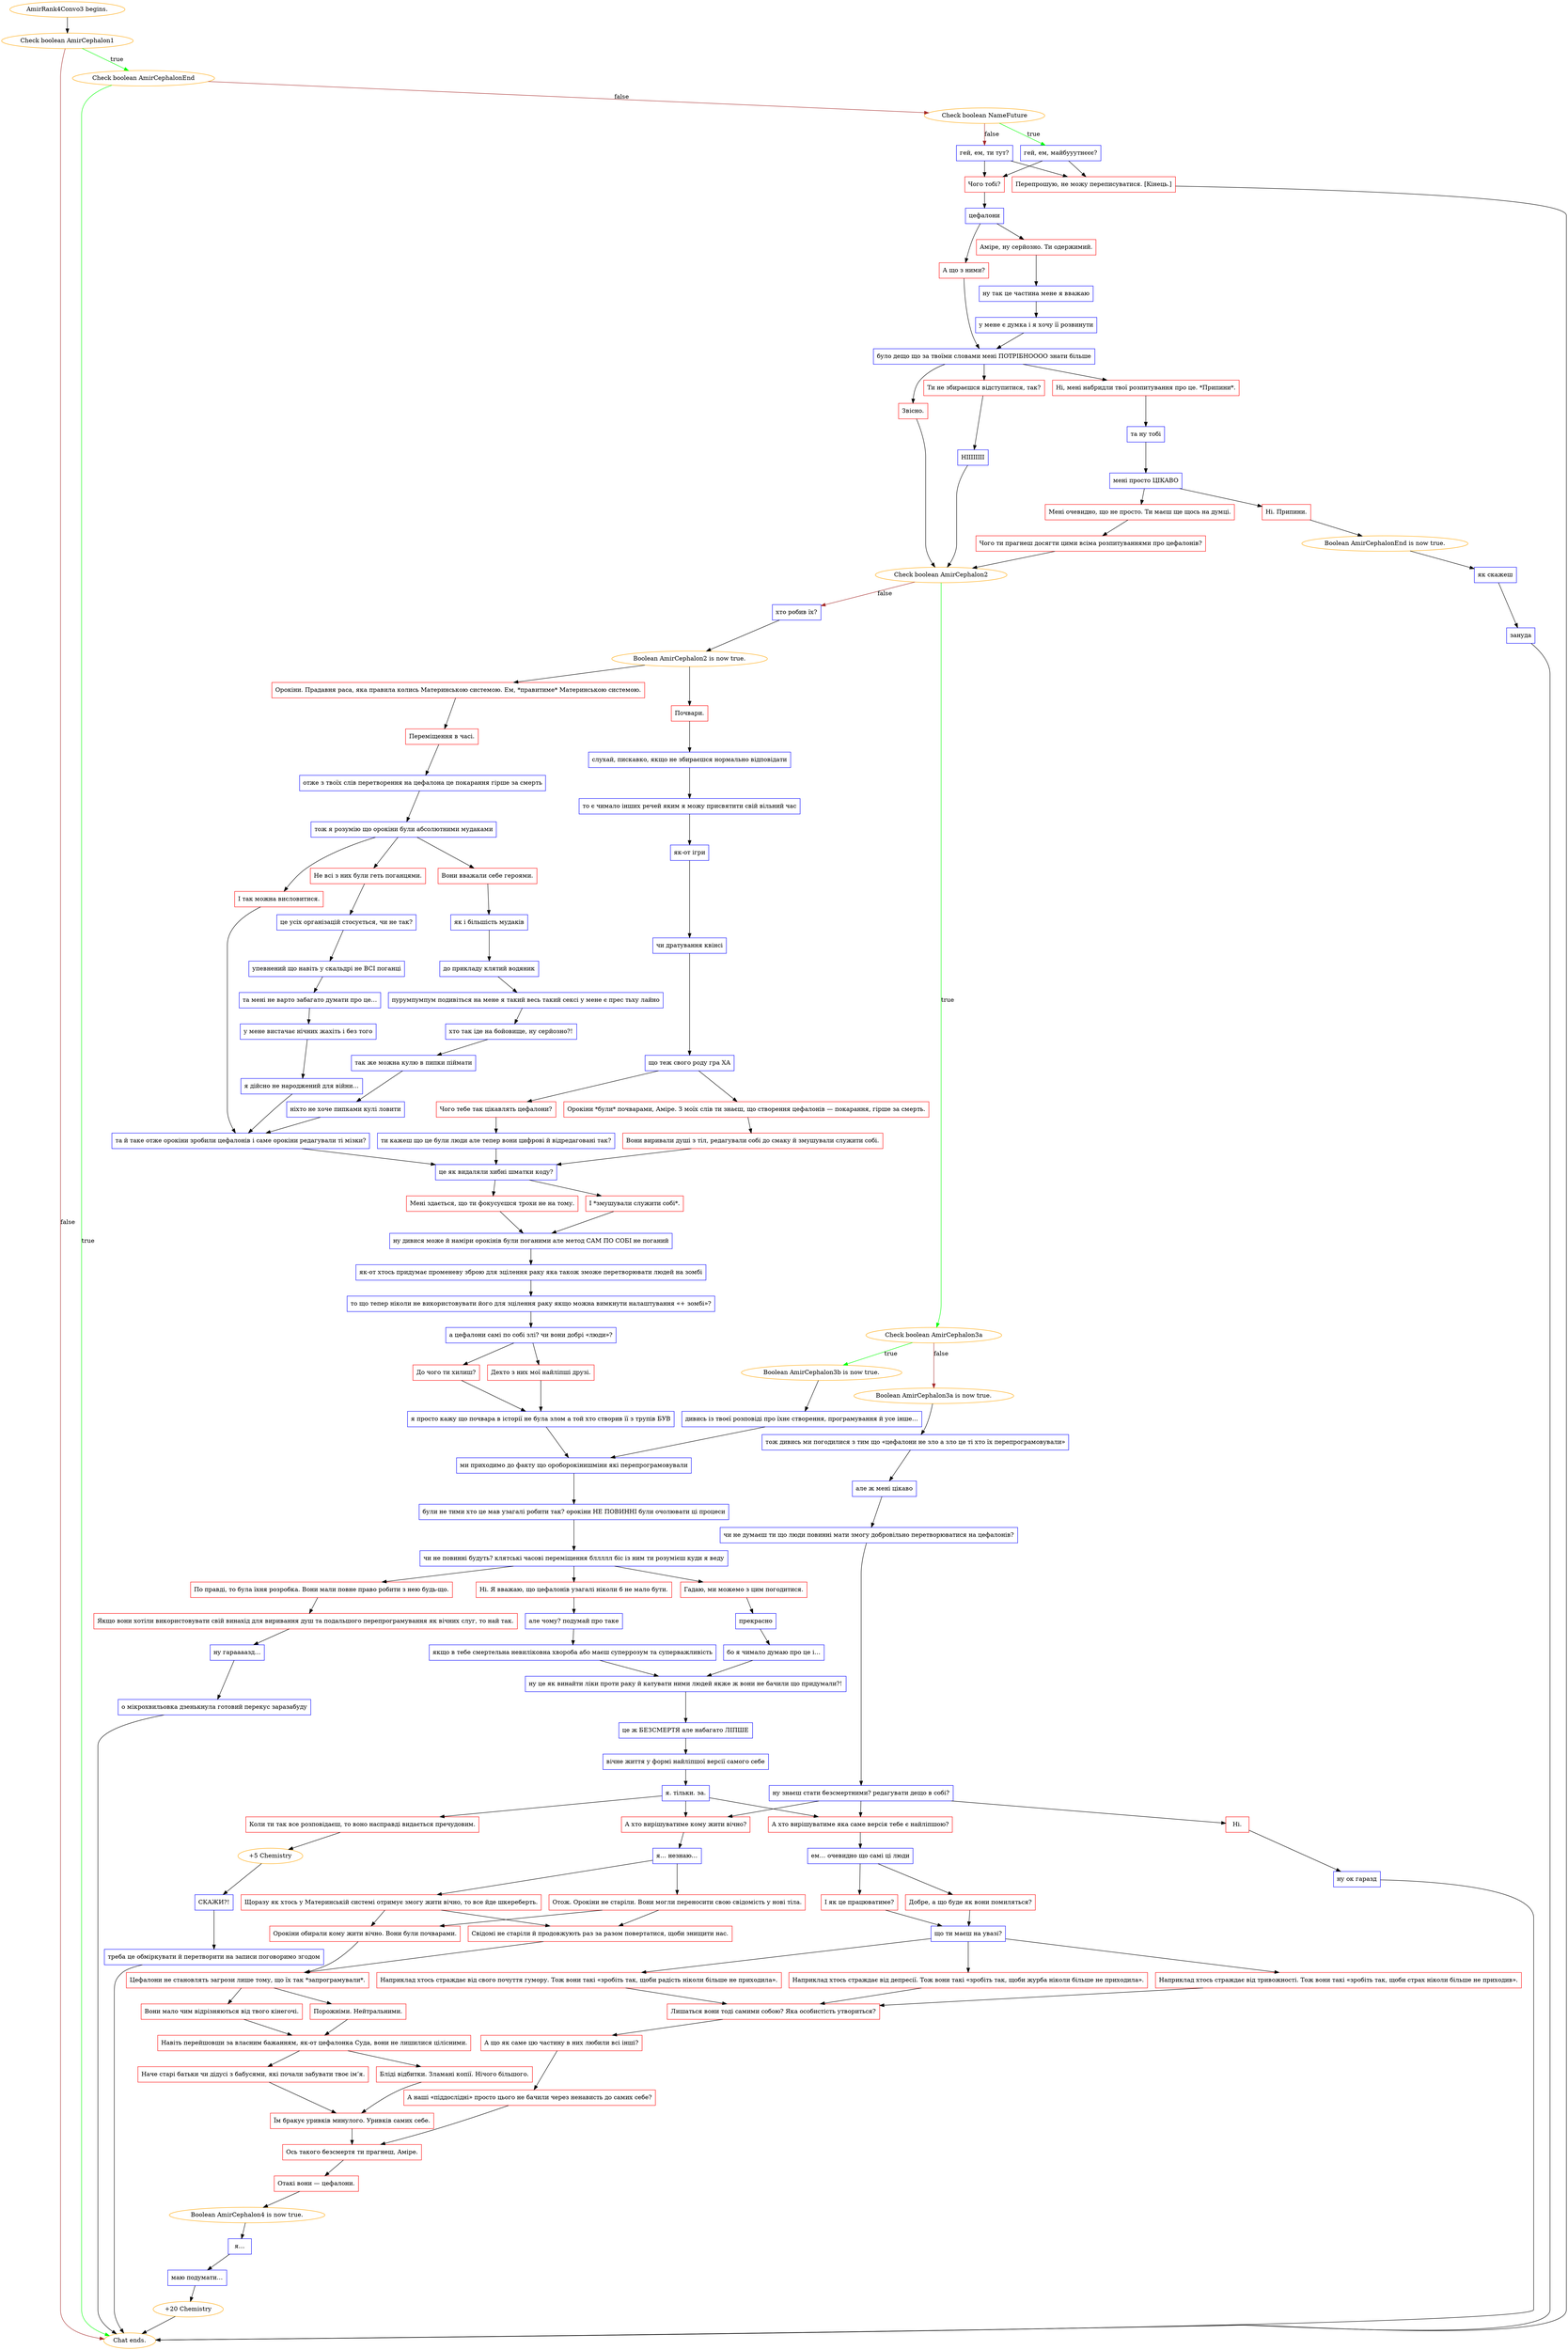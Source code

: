 digraph {
	"AmirRank4Convo3 begins." [color=orange];
		"AmirRank4Convo3 begins." -> j747002053;
	j747002053 [label="Check boolean AmirCephalon1",color=orange];
		j747002053 -> j2408014542 [label=true,color=green];
		j747002053 -> "Chat ends." [label=false,color=brown];
	j2408014542 [label="Check boolean AmirCephalonEnd",color=orange];
		j2408014542 -> "Chat ends." [label=true,color=green];
		j2408014542 -> j3805979731 [label=false,color=brown];
	"Chat ends." [color=orange];
	j3805979731 [label="Check boolean NameFuture",color=orange];
		j3805979731 -> j1037489156 [label=true,color=green];
		j3805979731 -> j2544449267 [label=false,color=brown];
	j1037489156 [label="гей, ем, майбууутнєєє?",shape=box,color=blue];
		j1037489156 -> j1827697115;
		j1037489156 -> j3585777355;
	j2544449267 [label="гей, ем, ти тут?",shape=box,color=blue];
		j2544449267 -> j1827697115;
		j2544449267 -> j3585777355;
	j1827697115 [label="Чого тобі?",shape=box,color=red];
		j1827697115 -> j1533997600;
	j3585777355 [label="Перепрошую, не можу переписуватися. [Кінець.]",shape=box,color=red];
		j3585777355 -> "Chat ends.";
	j1533997600 [label="цефалони",shape=box,color=blue];
		j1533997600 -> j3408156555;
		j1533997600 -> j3788125626;
	j3408156555 [label="Аміре, ну серйозно. Ти одержимий.",shape=box,color=red];
		j3408156555 -> j531174370;
	j3788125626 [label="А що з ними?",shape=box,color=red];
		j3788125626 -> j1222699986;
	j531174370 [label="ну так це частина мене я вважаю",shape=box,color=blue];
		j531174370 -> j1305682165;
	j1222699986 [label="було дещо що за твоїми словами мені ПОТРІБНОООО знати більше",shape=box,color=blue];
		j1222699986 -> j777234672;
		j1222699986 -> j1762212043;
		j1222699986 -> j1997700348;
	j1305682165 [label="у мене є думка і я хочу її розвинути",shape=box,color=blue];
		j1305682165 -> j1222699986;
	j777234672 [label="Ні, мені набридли твої розпитування про це. *Припини*.",shape=box,color=red];
		j777234672 -> j2962299779;
	j1762212043 [label="Ти не збираєшся відступитися, так?",shape=box,color=red];
		j1762212043 -> j1738196993;
	j1997700348 [label="Звісно.",shape=box,color=red];
		j1997700348 -> j3578359325;
	j2962299779 [label="та ну тобі",shape=box,color=blue];
		j2962299779 -> j890637519;
	j1738196993 [label="НІІІІІІІІ",shape=box,color=blue];
		j1738196993 -> j3578359325;
	j3578359325 [label="Check boolean AmirCephalon2",color=orange];
		j3578359325 -> j3029249022 [label=true,color=green];
		j3578359325 -> j1481992816 [label=false,color=brown];
	j890637519 [label="мені просто ЦІКАВО",shape=box,color=blue];
		j890637519 -> j896590003;
		j890637519 -> j844289821;
	j3029249022 [label="Check boolean AmirCephalon3a",color=orange];
		j3029249022 -> j2247646069 [label=true,color=green];
		j3029249022 -> j914563638 [label=false,color=brown];
	j1481992816 [label="хто робив їх?",shape=box,color=blue];
		j1481992816 -> j463961025;
	j896590003 [label="Мені очевидно, що не просто. Ти маєш ще щось на думці.",shape=box,color=red];
		j896590003 -> j660096604;
	j844289821 [label="Ні. Припини.",shape=box,color=red];
		j844289821 -> j217496110;
	j2247646069 [label="Boolean AmirCephalon3b is now true.",color=orange];
		j2247646069 -> j3589751401;
	j914563638 [label="Boolean AmirCephalon3a is now true.",color=orange];
		j914563638 -> j1133473805;
	j463961025 [label="Boolean AmirCephalon2 is now true.",color=orange];
		j463961025 -> j2897099985;
		j463961025 -> j1717637927;
	j660096604 [label="Чого ти прагнеш досягти цими всіма розпитуваннями про цефалонів?",shape=box,color=red];
		j660096604 -> j3578359325;
	j217496110 [label="Boolean AmirCephalonEnd is now true.",color=orange];
		j217496110 -> j1868774057;
	j3589751401 [label="дивись із твоєї розповіді про їхнє створення, програмування й усе інше…",shape=box,color=blue];
		j3589751401 -> j2648535612;
	j1133473805 [label="тож дивись ми погодилися з тим що «цефалони не зло а зло це ті хто їх перепрограмовували»",shape=box,color=blue];
		j1133473805 -> j1032869453;
	j2897099985 [label="Почвари.",shape=box,color=red];
		j2897099985 -> j219929123;
	j1717637927 [label="Орокіни. Прадавня раса, яка правила колись Материнською системою. Ем, *правитиме* Материнською системою.",shape=box,color=red];
		j1717637927 -> j264423413;
	j1868774057 [label="як скажеш",shape=box,color=blue];
		j1868774057 -> j2031452679;
	j2648535612 [label="ми приходимо до факту що ороборокінишміни які перепрограмовували",shape=box,color=blue];
		j2648535612 -> j3290336223;
	j1032869453 [label="але ж мені цікаво",shape=box,color=blue];
		j1032869453 -> j1199786440;
	j219929123 [label="слухай, пискавко, якщо не збираєшся нормально відповідати",shape=box,color=blue];
		j219929123 -> j2217939226;
	j264423413 [label="Переміщення в часі.",shape=box,color=red];
		j264423413 -> j2508894663;
	j2031452679 [label="зануда",shape=box,color=blue];
		j2031452679 -> "Chat ends.";
	j3290336223 [label="були не тими хто це мав узагалі робити так? орокіни НЕ ПОВИННІ були очолювати ці процеси",shape=box,color=blue];
		j3290336223 -> j3705300269;
	j1199786440 [label="чи не думаєш ти що люди повинні мати змогу добровільно перетворюватися на цефалонів?",shape=box,color=blue];
		j1199786440 -> j3108285594;
	j2217939226 [label="то є чимало інших речей яким я можу присвятити свій вільний час",shape=box,color=blue];
		j2217939226 -> j1925634512;
	j2508894663 [label="отже з твоїх слів перетворення на цефалона це покарання гірше за смерть",shape=box,color=blue];
		j2508894663 -> j1862135393;
	j3705300269 [label="чи не повинні будуть? клятські часові переміщення бллллл біс із ним ти розумієш куди я веду",shape=box,color=blue];
		j3705300269 -> j104708621;
		j3705300269 -> j1853252322;
		j3705300269 -> j1415455474;
	j3108285594 [label="ну знаєш стати безсмертними? редагувати дещо в собі?",shape=box,color=blue];
		j3108285594 -> j3016717413;
		j3108285594 -> j360378443;
		j3108285594 -> j163917239;
	j1925634512 [label="як-от ігри",shape=box,color=blue];
		j1925634512 -> j154181168;
	j1862135393 [label="тож я розумію що орокіни були абсолютними мудаками",shape=box,color=blue];
		j1862135393 -> j558867219;
		j1862135393 -> j1079392564;
		j1862135393 -> j377088671;
	j104708621 [label="Гадаю, ми можемо з цим погодитися.",shape=box,color=red];
		j104708621 -> j100949803;
	j1853252322 [label="Ні. Я вважаю, що цефалонів узагалі ніколи б не мало бути.",shape=box,color=red];
		j1853252322 -> j312497673;
	j1415455474 [label="По правді, то була їхня розробка. Вони мали повне право робити з нею будь-що.",shape=box,color=red];
		j1415455474 -> j3919023363;
	j3016717413 [label="А хто вирішуватиме яка саме версія тебе є найліпшою?",shape=box,color=red];
		j3016717413 -> j3120489770;
	j360378443 [label="А хто вирішуватиме кому жити вічно?",shape=box,color=red];
		j360378443 -> j3426356797;
	j163917239 [label="Ні.",shape=box,color=red];
		j163917239 -> j108171012;
	j154181168 [label="чи дратування квінсі",shape=box,color=blue];
		j154181168 -> j1314158152;
	j558867219 [label="І так можна висловитися.",shape=box,color=red];
		j558867219 -> j595796232;
	j1079392564 [label="Не всі з них були геть поганцями.",shape=box,color=red];
		j1079392564 -> j2589997738;
	j377088671 [label="Вони вважали себе героями.",shape=box,color=red];
		j377088671 -> j632061040;
	j100949803 [label="прекрасно",shape=box,color=blue];
		j100949803 -> j3177436326;
	j312497673 [label="але чому? подумай про таке",shape=box,color=blue];
		j312497673 -> j3052368584;
	j3919023363 [label="Якщо вони хотіли використовувати свій винахід для виривання душ та подальшого перепрограмування як вічних слуг, то най так.",shape=box,color=red];
		j3919023363 -> j3698485867;
	j3120489770 [label="ем… очевидно що самі ці люди",shape=box,color=blue];
		j3120489770 -> j2437465158;
		j3120489770 -> j2168118850;
	j3426356797 [label="я… незнаю…",shape=box,color=blue];
		j3426356797 -> j2693905518;
		j3426356797 -> j3810501947;
	j108171012 [label="ну ок гаразд",shape=box,color=blue];
		j108171012 -> "Chat ends.";
	j1314158152 [label="що теж свого роду гра ХА",shape=box,color=blue];
		j1314158152 -> j3576414972;
		j1314158152 -> j4120541559;
	j595796232 [label="та й таке отже орокіни зробили цефалонів і саме орокіни редагували ті мізки?",shape=box,color=blue];
		j595796232 -> j2333148112;
	j2589997738 [label="це усіх організацій стосується, чи не так?",shape=box,color=blue];
		j2589997738 -> j2185072544;
	j632061040 [label="як і більшість мудаків",shape=box,color=blue];
		j632061040 -> j440672453;
	j3177436326 [label="бо я чимало думаю про це і…",shape=box,color=blue];
		j3177436326 -> j2467905669;
	j3052368584 [label="якщо в тебе смертельна невиліковна хвороба або маєш суперрозум та суперважливість",shape=box,color=blue];
		j3052368584 -> j2467905669;
	j3698485867 [label="ну гараааазд…",shape=box,color=blue];
		j3698485867 -> j1889517794;
	j2437465158 [label="Добре, а що буде як вони помиляться?",shape=box,color=red];
		j2437465158 -> j4289505254;
	j2168118850 [label="І як це працюватиме?",shape=box,color=red];
		j2168118850 -> j4289505254;
	j2693905518 [label="Отож. Орокіни не старіли. Вони могли переносити свою свідомість у нові тіла.",shape=box,color=red];
		j2693905518 -> j28251777;
		j2693905518 -> j293969908;
	j3810501947 [label="Щоразу як хтось у Материнській системі отримує змогу жити вічно, то все йде шкереберть.",shape=box,color=red];
		j3810501947 -> j293969908;
		j3810501947 -> j28251777;
	j3576414972 [label="Чого тебе так цікавлять цефалони?",shape=box,color=red];
		j3576414972 -> j2195941315;
	j4120541559 [label="Орокіни *були* почварами, Аміре. З моїх слів ти знаєш, що створення цефалонів — покарання, гірше за смерть.",shape=box,color=red];
		j4120541559 -> j3870253308;
	j2333148112 [label="це як видаляли хибні шматки коду?",shape=box,color=blue];
		j2333148112 -> j4060128004;
		j2333148112 -> j3235554430;
	j2185072544 [label="упевнений що навіть у скальдрі не ВСІ поганці",shape=box,color=blue];
		j2185072544 -> j3075545568;
	j440672453 [label="до прикладу клятий водяник",shape=box,color=blue];
		j440672453 -> j1534228228;
	j2467905669 [label="ну це як винайти ліки проти раку й катувати ними людей якже ж вони не бачили що придумали?!",shape=box,color=blue];
		j2467905669 -> j2571142381;
	j1889517794 [label="о мікрохвильовка дзенькнула готовий перекус заразабуду",shape=box,color=blue];
		j1889517794 -> "Chat ends.";
	j4289505254 [label="що ти маєш на увазі?",shape=box,color=blue];
		j4289505254 -> j3147238604;
		j4289505254 -> j1458220472;
		j4289505254 -> j937949932;
	j28251777 [label="Орокіни обирали кому жити вічно. Вони були почварами.",shape=box,color=red];
		j28251777 -> j3172111615;
	j293969908 [label="Свідомі не старіли й продовжують раз за разом повертатися, щоби знищити нас.",shape=box,color=red];
		j293969908 -> j3172111615;
	j2195941315 [label="ти кажеш що це були люди але тепер вони цифрові й відредаговані так?",shape=box,color=blue];
		j2195941315 -> j2333148112;
	j3870253308 [label="Вони виривали душі з тіл, редагували собі до смаку й змушували служити собі.",shape=box,color=red];
		j3870253308 -> j2333148112;
	j4060128004 [label="Мені здається, що ти фокусуєшся трохи не на тому.",shape=box,color=red];
		j4060128004 -> j3482340368;
	j3235554430 [label="І *змушували служити собі*.",shape=box,color=red];
		j3235554430 -> j3482340368;
	j3075545568 [label="та мені не варто забагато думати про це…",shape=box,color=blue];
		j3075545568 -> j2488474218;
	j1534228228 [label="пурумпумпум подивіться на мене я такий весь такий сексі у мене є прес тьху лайно",shape=box,color=blue];
		j1534228228 -> j339107155;
	j2571142381 [label="це ж БЕЗСМЕРТЯ але набагато ЛІПШЕ",shape=box,color=blue];
		j2571142381 -> j3703498385;
	j3147238604 [label="Наприклад хтось страждає від депресії. Тож вони такі «зробіть так, щоби журба ніколи більше не приходила».",shape=box,color=red];
		j3147238604 -> j753144418;
	j1458220472 [label="Наприклад хтось страждає від тривожності. Тож вони такі «зробіть так, щоби страх ніколи більше не приходив».",shape=box,color=red];
		j1458220472 -> j753144418;
	j937949932 [label="Наприклад хтось страждає від свого почуття гумору. Тож вони такі «зробіть так, щоби радість ніколи більше не приходила».",shape=box,color=red];
		j937949932 -> j753144418;
	j3172111615 [label="Цефалони не становлять загрози лише тому, що їх так *запрограмували*.",shape=box,color=red];
		j3172111615 -> j2944624562;
		j3172111615 -> j635176135;
	j3482340368 [label="ну дивися може й наміри орокінів були поганими але метод САМ ПО СОБІ не поганий",shape=box,color=blue];
		j3482340368 -> j4212260537;
	j2488474218 [label="у мене вистачає нічних жахіть і без того",shape=box,color=blue];
		j2488474218 -> j3912868489;
	j339107155 [label="хто так іде на бойовище, ну серйозно?!",shape=box,color=blue];
		j339107155 -> j973842634;
	j3703498385 [label="вічне життя у формі найліпшої версії самого себе",shape=box,color=blue];
		j3703498385 -> j4140172210;
	j753144418 [label="Лишаться вони тоді самими собою? Яка особистість утвориться?",shape=box,color=red];
		j753144418 -> j465667312;
	j2944624562 [label="Порожніми. Нейтральними.",shape=box,color=red];
		j2944624562 -> j1317016812;
	j635176135 [label="Вони мало чим відрізняються від твого кінегочі.",shape=box,color=red];
		j635176135 -> j1317016812;
	j4212260537 [label="як-от хтось придумає променеву зброю для зцілення раку яка також зможе перетворювати людей на зомбі",shape=box,color=blue];
		j4212260537 -> j981188036;
	j3912868489 [label="я дійсно не народжений для війни…",shape=box,color=blue];
		j3912868489 -> j595796232;
	j973842634 [label="так же можна кулю в пипки піймати",shape=box,color=blue];
		j973842634 -> j3093704562;
	j4140172210 [label="я. тільки. за.",shape=box,color=blue];
		j4140172210 -> j336109300;
		j4140172210 -> j3016717413;
		j4140172210 -> j360378443;
	j465667312 [label="А що як саме цю частину в них любили всі інші?",shape=box,color=red];
		j465667312 -> j3700820786;
	j1317016812 [label="Навіть перейшовши за власним бажанням, як-от цефалонка Суда, вони не лишилися цілісними.",shape=box,color=red];
		j1317016812 -> j2838034297;
		j1317016812 -> j686129092;
	j981188036 [label="то що тепер ніколи не використовувати його для зцілення раку якщо можна вимкнути налаштування «+ зомбі»?",shape=box,color=blue];
		j981188036 -> j1366537447;
	j3093704562 [label="ніхто не хоче пипками кулі ловити",shape=box,color=blue];
		j3093704562 -> j595796232;
	j336109300 [label="Коли ти так все розповідаєш, то воно насправді видається пречудовим.",shape=box,color=red];
		j336109300 -> j94371240;
	j3700820786 [label="А наші «піддослідні» просто цього не бачили через ненависть до самих себе?",shape=box,color=red];
		j3700820786 -> j2185133302;
	j2838034297 [label="Бліді відбитки. Зламані копії. Нічого більшого.",shape=box,color=red];
		j2838034297 -> j945432284;
	j686129092 [label="Наче старі батьки чи дідусі з бабусями, які почали забувати твоє ім’я.",shape=box,color=red];
		j686129092 -> j945432284;
	j1366537447 [label="а цефалони самі по собі злі? чи вони добрі «люди»?",shape=box,color=blue];
		j1366537447 -> j205468051;
		j1366537447 -> j3416607520;
	j94371240 [label="+5 Chemistry",color=orange];
		j94371240 -> j4042643404;
	j2185133302 [label="Ось такого безсмертя ти прагнеш, Аміре.",shape=box,color=red];
		j2185133302 -> j291741822;
	j945432284 [label="Їм бракує уривків минулого. Уривків самих себе.",shape=box,color=red];
		j945432284 -> j2185133302;
	j205468051 [label="Дехто з них мої найліпші друзі.",shape=box,color=red];
		j205468051 -> j2186794392;
	j3416607520 [label="До чого ти хилиш?",shape=box,color=red];
		j3416607520 -> j2186794392;
	j4042643404 [label="СКАЖИ?!",shape=box,color=blue];
		j4042643404 -> j3000397346;
	j291741822 [label="Отакі вони — цефалони.",shape=box,color=red];
		j291741822 -> j66425387;
	j2186794392 [label="я просто кажу що почвара в історії не була злом а той хто створив її з трупів БУВ",shape=box,color=blue];
		j2186794392 -> j2648535612;
	j3000397346 [label="треба це обміркувати й перетворити на записи поговоримо згодом",shape=box,color=blue];
		j3000397346 -> "Chat ends.";
	j66425387 [label="Boolean AmirCephalon4 is now true.",color=orange];
		j66425387 -> j3076291458;
	j3076291458 [label="я…",shape=box,color=blue];
		j3076291458 -> j1004484592;
	j1004484592 [label="маю подумати…",shape=box,color=blue];
		j1004484592 -> j367054140;
	j367054140 [label="+20 Chemistry",color=orange];
		j367054140 -> "Chat ends.";
}